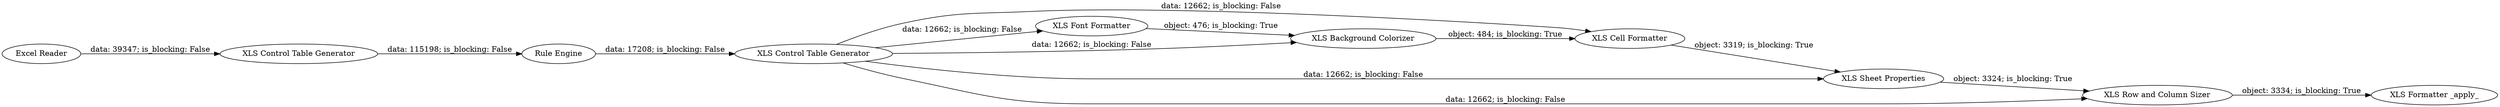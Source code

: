 digraph {
	"-24750067204153725_8" [label="XLS Sheet Properties"]
	"-24750067204153725_9" [label="XLS Row and Column Sizer"]
	"-24750067204153725_3" [label="Rule Engine"]
	"-24750067204153725_2" [label="XLS Control Table Generator"]
	"-24750067204153725_7" [label="XLS Cell Formatter"]
	"-24750067204153725_1" [label="Excel Reader"]
	"-24750067204153725_10" [label="XLS Formatter _apply_"]
	"-24750067204153725_6" [label="XLS Background Colorizer"]
	"-24750067204153725_5" [label="XLS Font Formatter"]
	"-24750067204153725_4" [label="XLS Control Table Generator"]
	"-24750067204153725_4" -> "-24750067204153725_7" [label="data: 12662; is_blocking: False"]
	"-24750067204153725_4" -> "-24750067204153725_8" [label="data: 12662; is_blocking: False"]
	"-24750067204153725_8" -> "-24750067204153725_9" [label="object: 3324; is_blocking: True"]
	"-24750067204153725_4" -> "-24750067204153725_5" [label="data: 12662; is_blocking: False"]
	"-24750067204153725_7" -> "-24750067204153725_8" [label="object: 3319; is_blocking: True"]
	"-24750067204153725_4" -> "-24750067204153725_6" [label="data: 12662; is_blocking: False"]
	"-24750067204153725_2" -> "-24750067204153725_3" [label="data: 115198; is_blocking: False"]
	"-24750067204153725_3" -> "-24750067204153725_4" [label="data: 17208; is_blocking: False"]
	"-24750067204153725_5" -> "-24750067204153725_6" [label="object: 476; is_blocking: True"]
	"-24750067204153725_9" -> "-24750067204153725_10" [label="object: 3334; is_blocking: True"]
	"-24750067204153725_6" -> "-24750067204153725_7" [label="object: 484; is_blocking: True"]
	"-24750067204153725_4" -> "-24750067204153725_9" [label="data: 12662; is_blocking: False"]
	"-24750067204153725_1" -> "-24750067204153725_2" [label="data: 39347; is_blocking: False"]
	rankdir=LR
}

